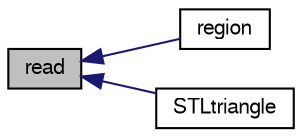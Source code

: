 digraph "read"
{
  bgcolor="transparent";
  edge [fontname="FreeSans",fontsize="10",labelfontname="FreeSans",labelfontsize="10"];
  node [fontname="FreeSans",fontsize="10",shape=record];
  rankdir="LR";
  Node24 [label="read",height=0.2,width=0.4,color="black", fillcolor="grey75", style="filled", fontcolor="black"];
  Node24 -> Node25 [dir="back",color="midnightblue",fontsize="10",style="solid",fontname="FreeSans"];
  Node25 [label="region",height=0.2,width=0.4,color="black",URL="$a29650.html#a50dbcdd19ef501a7d1c177b62febd6b6"];
  Node24 -> Node26 [dir="back",color="midnightblue",fontsize="10",style="solid",fontname="FreeSans"];
  Node26 [label="STLtriangle",height=0.2,width=0.4,color="black",URL="$a29650.html#a90426e6de3411d6c54e5b58bedc2c1ef",tooltip="Construct from istream (read binary) "];
}
